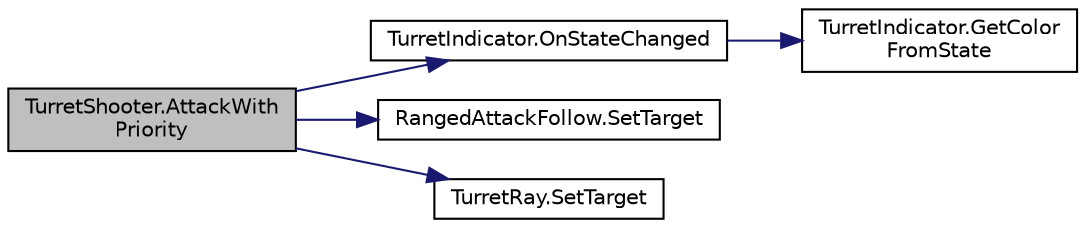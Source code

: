 digraph "TurretShooter.AttackWithPriority"
{
 // INTERACTIVE_SVG=YES
 // LATEX_PDF_SIZE
  edge [fontname="Helvetica",fontsize="10",labelfontname="Helvetica",labelfontsize="10"];
  node [fontname="Helvetica",fontsize="10",shape=record];
  rankdir="LR";
  Node1 [label="TurretShooter.AttackWith\lPriority",height=0.2,width=0.4,color="black", fillcolor="grey75", style="filled", fontcolor="black",tooltip=" "];
  Node1 -> Node2 [color="midnightblue",fontsize="10",style="solid",fontname="Helvetica"];
  Node2 [label="TurretIndicator.OnStateChanged",height=0.2,width=0.4,color="black", fillcolor="white", style="filled",URL="$class_turret_indicator.html#a18c506cc6d384bb9ca9789b8e27d1684",tooltip="This function gets calls whenever the Turret changes the intern state."];
  Node2 -> Node3 [color="midnightblue",fontsize="10",style="solid",fontname="Helvetica"];
  Node3 [label="TurretIndicator.GetColor\lFromState",height=0.2,width=0.4,color="black", fillcolor="white", style="filled",URL="$class_turret_indicator.html#a4ce9f7929435b6d9ba46c4fd34d67f50",tooltip="Returns the color corresponing to the current TurretState of the indicator"];
  Node1 -> Node4 [color="midnightblue",fontsize="10",style="solid",fontname="Helvetica"];
  Node4 [label="RangedAttackFollow.SetTarget",height=0.2,width=0.4,color="black", fillcolor="white", style="filled",URL="$class_ranged_attack_follow.html#aa53dfc5a1b7c08631665bf5691ccf413",tooltip="Initializes the ranged attack object and sets its properties accordingly"];
  Node1 -> Node5 [color="midnightblue",fontsize="10",style="solid",fontname="Helvetica"];
  Node5 [label="TurretRay.SetTarget",height=0.2,width=0.4,color="black", fillcolor="white", style="filled",URL="$class_turret_ray.html#a04f048c8df3897ad7d562dffaa08b4a5",tooltip=" "];
}
